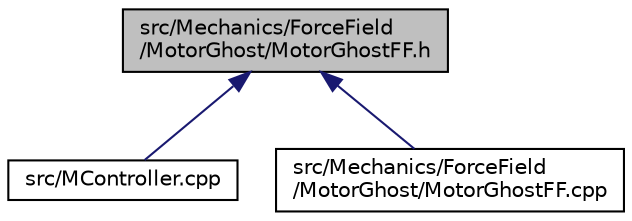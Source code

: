 digraph "src/Mechanics/ForceField/MotorGhost/MotorGhostFF.h"
{
 // INTERACTIVE_SVG=YES
  edge [fontname="Helvetica",fontsize="10",labelfontname="Helvetica",labelfontsize="10"];
  node [fontname="Helvetica",fontsize="10",shape=record];
  Node13 [label="src/Mechanics/ForceField\l/MotorGhost/MotorGhostFF.h",height=0.2,width=0.4,color="black", fillcolor="grey75", style="filled", fontcolor="black"];
  Node13 -> Node14 [dir="back",color="midnightblue",fontsize="10",style="solid",fontname="Helvetica"];
  Node14 [label="src/MController.cpp",height=0.2,width=0.4,color="black", fillcolor="white", style="filled",URL="$MController_8cpp.html"];
  Node13 -> Node15 [dir="back",color="midnightblue",fontsize="10",style="solid",fontname="Helvetica"];
  Node15 [label="src/Mechanics/ForceField\l/MotorGhost/MotorGhostFF.cpp",height=0.2,width=0.4,color="black", fillcolor="white", style="filled",URL="$MotorGhostFF_8cpp.html"];
}
